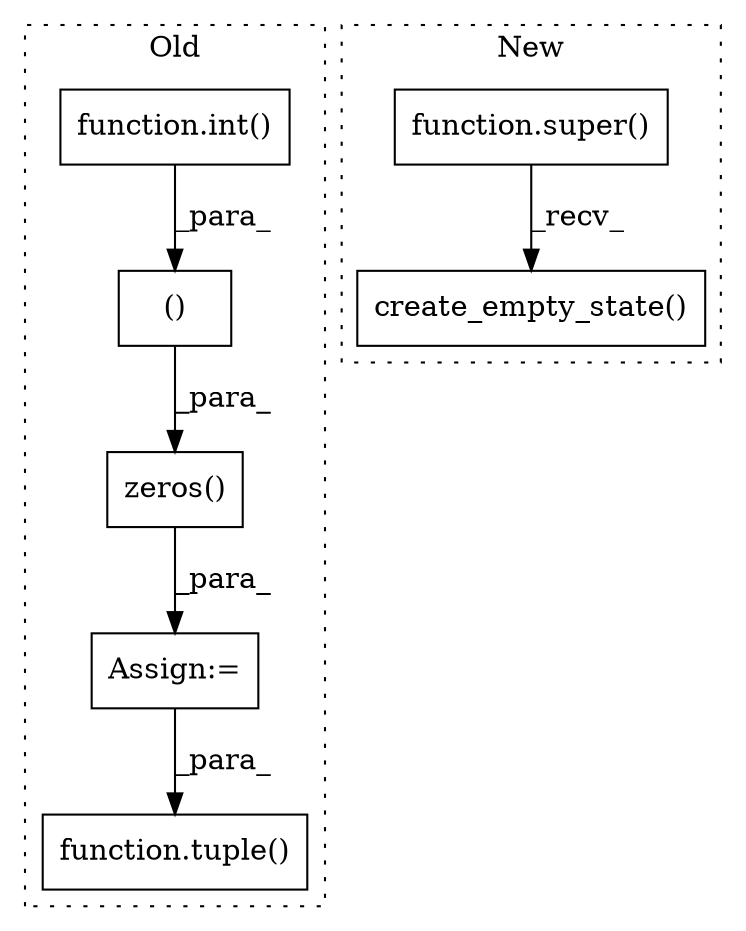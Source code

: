 digraph G {
subgraph cluster0 {
1 [label="function.int()" a="75" s="31558,31579" l="4,1" shape="box"];
3 [label="zeros()" a="75" s="31529,31581" l="16,76" shape="box"];
4 [label="()" a="54" s="31556" l="24" shape="box"];
5 [label="function.tuple()" a="75" s="31686,31697" l="6,1" shape="box"];
7 [label="Assign:=" a="68" s="31525" l="3" shape="box"];
label = "Old";
style="dotted";
}
subgraph cluster1 {
2 [label="create_empty_state()" a="75" s="38310" l="74" shape="box"];
6 [label="function.super()" a="75" s="38310,38331" l="6,1" shape="box"];
label = "New";
style="dotted";
}
1 -> 4 [label="_para_"];
3 -> 7 [label="_para_"];
4 -> 3 [label="_para_"];
6 -> 2 [label="_recv_"];
7 -> 5 [label="_para_"];
}